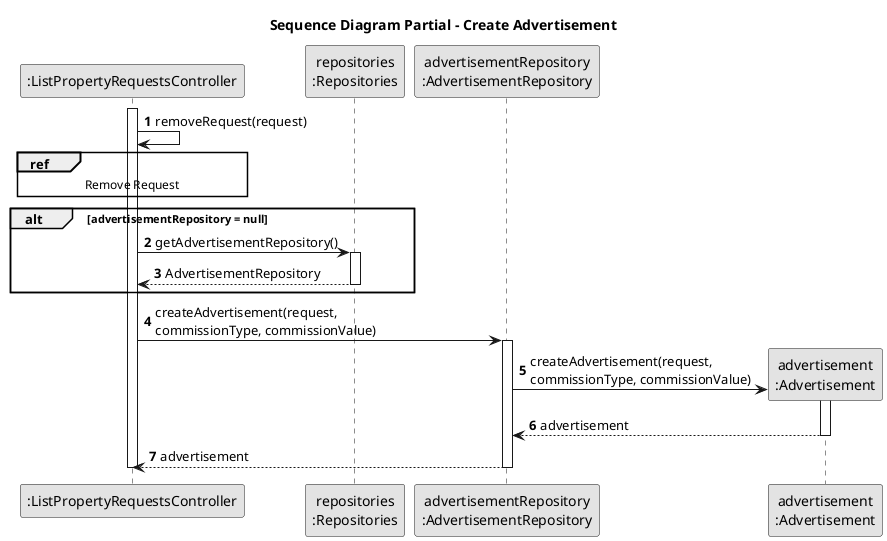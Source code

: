 @startuml Sequence Diagram Partial - List Property Request
skinparam monochrome true
skinparam packageStyle rectangle
skinparam shadowing false

title Sequence Diagram Partial - Create Advertisement
autonumber

participant ":ListPropertyRequestsController" as CTRL
participant "repositories\n:Repositories" as PLAT
participant "advertisementRepository\n:AdvertisementRepository" as AdvertisementRepository
participant "advertisement\n:Advertisement" as Advertisement


activate CTRL
	CTRL -> CTRL : removeRequest(request)
	ref over CTRL
		Remove Request
	end ref

	alt advertisementRepository = null
		CTRL -> PLAT : getAdvertisementRepository()
		activate PLAT
			PLAT --> CTRL : AdvertisementRepository
		deactivate PLAT
	end

	CTRL -> AdvertisementRepository : createAdvertisement(request,\ncommissionType, commissionValue)
	activate AdvertisementRepository
		AdvertisementRepository -> Advertisement** : createAdvertisement(request,\ncommissionType, commissionValue)
		activate Advertisement
			Advertisement --> AdvertisementRepository : advertisement
		deactivate Advertisement
		AdvertisementRepository --> CTRL : advertisement
	deactivate AdvertisementRepository

deactivate CTRL

@enduml